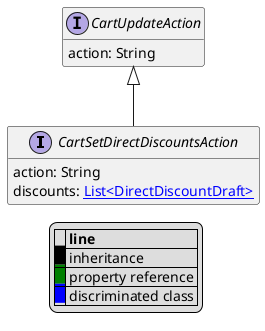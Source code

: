 @startuml

hide empty fields
hide empty methods
legend
|= |= line |
|<back:black>   </back>| inheritance |
|<back:green>   </back>| property reference |
|<back:blue>   </back>| discriminated class |
endlegend
interface CartSetDirectDiscountsAction [[CartSetDirectDiscountsAction.svg]] extends CartUpdateAction {
    action: String
    discounts: [[DirectDiscountDraft.svg List<DirectDiscountDraft>]]
}
interface CartUpdateAction [[CartUpdateAction.svg]]  {
    action: String
}





@enduml
